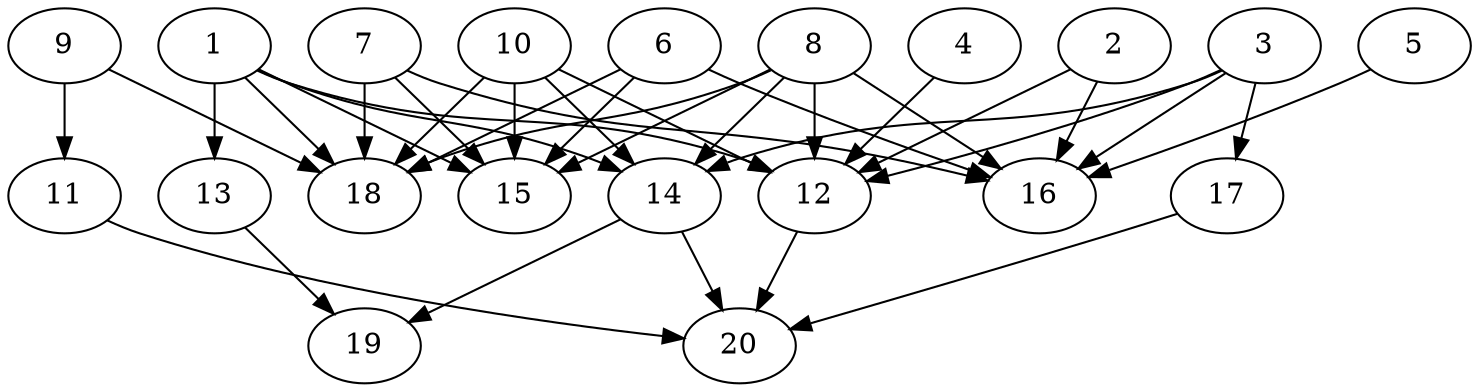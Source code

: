 // DAG automatically generated by daggen at Tue Jul 23 14:25:45 2019
// ./daggen --dot -n 20 --ccr 0.4 --fat 0.7 --regular 0.5 --density 0.6 --mindata 5242880 --maxdata 52428800 
digraph G {
  1 [size="66818560", alpha="0.06", expect_size="26727424"] 
  1 -> 12 [size ="26727424"]
  1 -> 13 [size ="26727424"]
  1 -> 14 [size ="26727424"]
  1 -> 15 [size ="26727424"]
  1 -> 18 [size ="26727424"]
  2 [size="98237440", alpha="0.10", expect_size="39294976"] 
  2 -> 12 [size ="39294976"]
  2 -> 16 [size ="39294976"]
  3 [size="108577280", alpha="0.06", expect_size="43430912"] 
  3 -> 12 [size ="43430912"]
  3 -> 14 [size ="43430912"]
  3 -> 16 [size ="43430912"]
  3 -> 17 [size ="43430912"]
  4 [size="105694720", alpha="0.13", expect_size="42277888"] 
  4 -> 12 [size ="42277888"]
  5 [size="75136000", alpha="0.03", expect_size="30054400"] 
  5 -> 16 [size ="30054400"]
  6 [size="116705280", alpha="0.10", expect_size="46682112"] 
  6 -> 15 [size ="46682112"]
  6 -> 16 [size ="46682112"]
  6 -> 18 [size ="46682112"]
  7 [size="98086400", alpha="0.06", expect_size="39234560"] 
  7 -> 15 [size ="39234560"]
  7 -> 16 [size ="39234560"]
  7 -> 18 [size ="39234560"]
  8 [size="111562240", alpha="0.06", expect_size="44624896"] 
  8 -> 12 [size ="44624896"]
  8 -> 14 [size ="44624896"]
  8 -> 15 [size ="44624896"]
  8 -> 16 [size ="44624896"]
  8 -> 18 [size ="44624896"]
  9 [size="126737920", alpha="0.12", expect_size="50695168"] 
  9 -> 11 [size ="50695168"]
  9 -> 18 [size ="50695168"]
  10 [size="97733120", alpha="0.04", expect_size="39093248"] 
  10 -> 12 [size ="39093248"]
  10 -> 14 [size ="39093248"]
  10 -> 15 [size ="39093248"]
  10 -> 18 [size ="39093248"]
  11 [size="73402880", alpha="0.13", expect_size="29361152"] 
  11 -> 20 [size ="29361152"]
  12 [size="107274240", alpha="0.16", expect_size="42909696"] 
  12 -> 20 [size ="42909696"]
  13 [size="45475840", alpha="0.05", expect_size="18190336"] 
  13 -> 19 [size ="18190336"]
  14 [size="81807360", alpha="0.07", expect_size="32722944"] 
  14 -> 19 [size ="32722944"]
  14 -> 20 [size ="32722944"]
  15 [size="38848000", alpha="0.18", expect_size="15539200"] 
  16 [size="53854720", alpha="0.03", expect_size="21541888"] 
  17 [size="111211520", alpha="0.15", expect_size="44484608"] 
  17 -> 20 [size ="44484608"]
  18 [size="29606400", alpha="0.09", expect_size="11842560"] 
  19 [size="64901120", alpha="0.15", expect_size="25960448"] 
  20 [size="17118720", alpha="0.18", expect_size="6847488"] 
}
